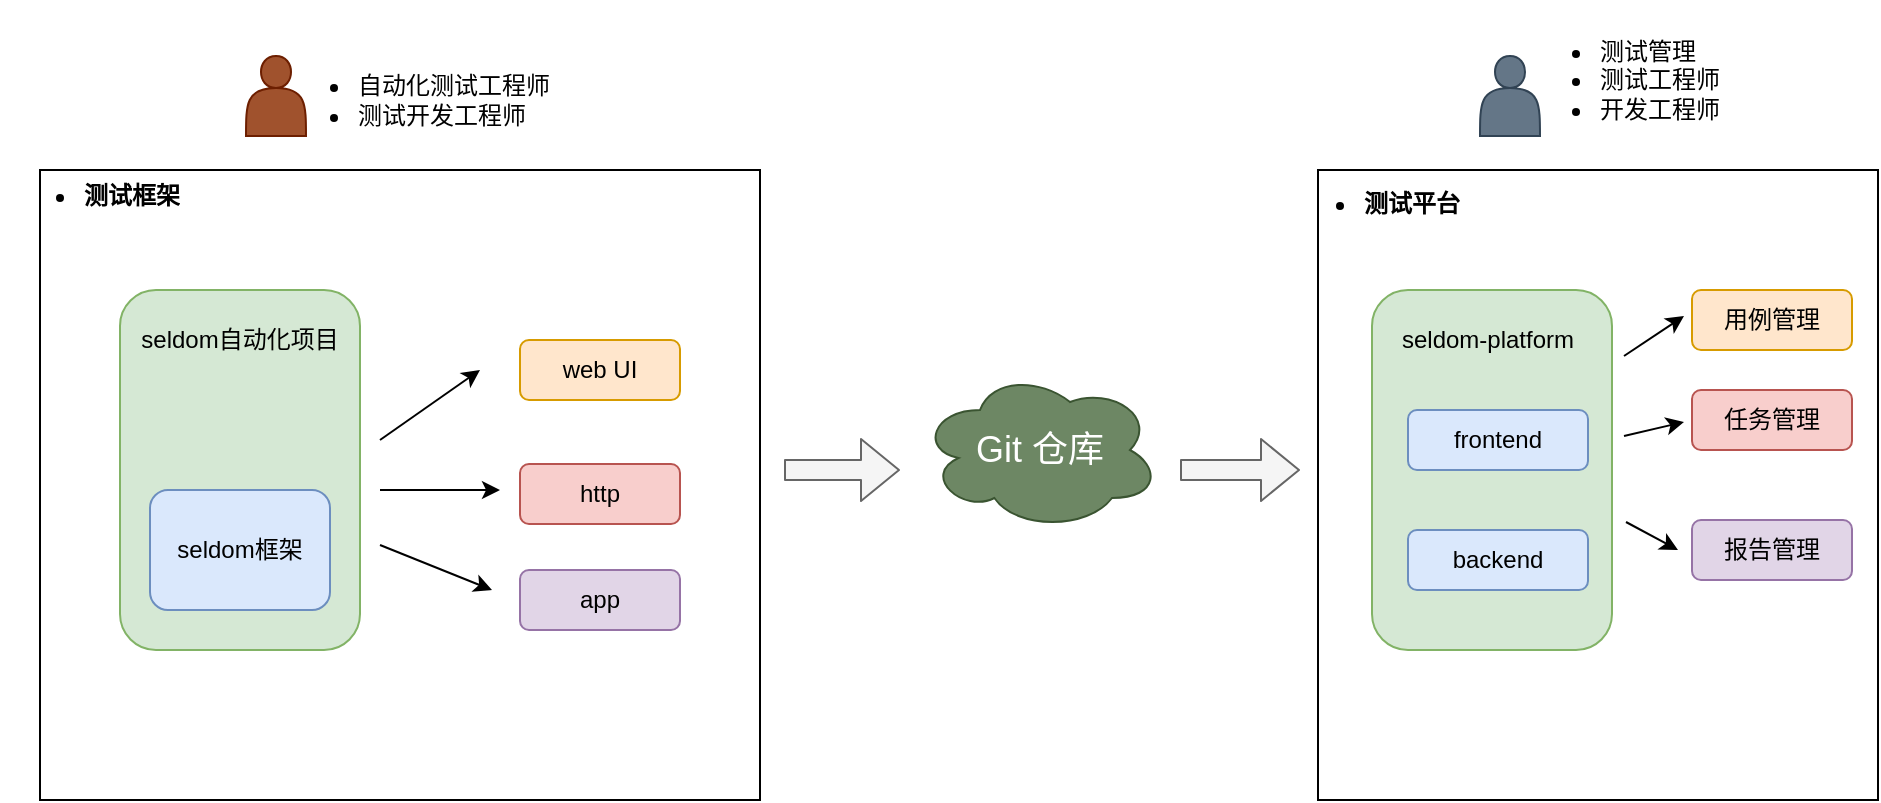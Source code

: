 <mxfile>
    <diagram id="p7oQZnZ2B6rs75sT1LRB" name="Page-1">
        <mxGraphModel dx="1344" dy="873" grid="1" gridSize="10" guides="1" tooltips="1" connect="1" arrows="1" fold="1" page="1" pageScale="1" pageWidth="827" pageHeight="1169" math="0" shadow="0">
            <root>
                <mxCell id="0"/>
                <mxCell id="1" parent="0"/>
                <mxCell id="24" value="" style="rounded=0;whiteSpace=wrap;html=1;" parent="1" vertex="1">
                    <mxGeometry x="719" y="130" width="280" height="315" as="geometry"/>
                </mxCell>
                <mxCell id="20" value="" style="rounded=0;whiteSpace=wrap;html=1;" parent="1" vertex="1">
                    <mxGeometry x="80" y="130" width="360" height="315" as="geometry"/>
                </mxCell>
                <mxCell id="2" value="" style="rounded=1;whiteSpace=wrap;html=1;fillColor=#d5e8d4;strokeColor=#82b366;" parent="1" vertex="1">
                    <mxGeometry x="746" y="190" width="120" height="180" as="geometry"/>
                </mxCell>
                <mxCell id="3" value="seldom-platform" style="text;html=1;strokeColor=none;fillColor=none;align=center;verticalAlign=middle;whiteSpace=wrap;rounded=0;" parent="1" vertex="1">
                    <mxGeometry x="754" y="200" width="100" height="30" as="geometry"/>
                </mxCell>
                <mxCell id="4" value="frontend" style="rounded=1;whiteSpace=wrap;html=1;fillColor=#dae8fc;strokeColor=#6c8ebf;" parent="1" vertex="1">
                    <mxGeometry x="764" y="250" width="90" height="30" as="geometry"/>
                </mxCell>
                <mxCell id="5" value="backend" style="rounded=1;whiteSpace=wrap;html=1;fillColor=#dae8fc;strokeColor=#6c8ebf;" parent="1" vertex="1">
                    <mxGeometry x="764" y="310" width="90" height="30" as="geometry"/>
                </mxCell>
                <mxCell id="6" value="" style="rounded=1;whiteSpace=wrap;html=1;fillColor=#d5e8d4;strokeColor=#82b366;" parent="1" vertex="1">
                    <mxGeometry x="120" y="190" width="120" height="180" as="geometry"/>
                </mxCell>
                <mxCell id="7" value="seldom自动化项目" style="text;html=1;strokeColor=none;fillColor=none;align=center;verticalAlign=middle;whiteSpace=wrap;rounded=0;" parent="1" vertex="1">
                    <mxGeometry x="125" y="200" width="110" height="30" as="geometry"/>
                </mxCell>
                <mxCell id="8" value="seldom框架" style="rounded=1;whiteSpace=wrap;html=1;fillColor=#dae8fc;strokeColor=#6c8ebf;" parent="1" vertex="1">
                    <mxGeometry x="135" y="290" width="90" height="60" as="geometry"/>
                </mxCell>
                <mxCell id="9" value="web UI" style="rounded=1;whiteSpace=wrap;html=1;fillColor=#ffe6cc;strokeColor=#d79b00;" parent="1" vertex="1">
                    <mxGeometry x="320" y="215" width="80" height="30" as="geometry"/>
                </mxCell>
                <mxCell id="10" value="" style="shape=flexArrow;endArrow=classic;html=1;fillColor=#f5f5f5;strokeColor=#666666;exitX=1;exitY=0.75;exitDx=0;exitDy=0;" parent="1" edge="1">
                    <mxGeometry width="50" height="50" relative="1" as="geometry">
                        <mxPoint x="452" y="280" as="sourcePoint"/>
                        <mxPoint x="510" y="280" as="targetPoint"/>
                    </mxGeometry>
                </mxCell>
                <mxCell id="11" value="http" style="rounded=1;whiteSpace=wrap;html=1;fillColor=#f8cecc;strokeColor=#b85450;" parent="1" vertex="1">
                    <mxGeometry x="320" y="277" width="80" height="30" as="geometry"/>
                </mxCell>
                <mxCell id="12" value="app" style="rounded=1;whiteSpace=wrap;html=1;fillColor=#e1d5e7;strokeColor=#9673a6;" parent="1" vertex="1">
                    <mxGeometry x="320" y="330" width="80" height="30" as="geometry"/>
                </mxCell>
                <mxCell id="13" value="" style="endArrow=classic;html=1;" parent="1" edge="1">
                    <mxGeometry width="50" height="50" relative="1" as="geometry">
                        <mxPoint x="250" y="265" as="sourcePoint"/>
                        <mxPoint x="300" y="230" as="targetPoint"/>
                    </mxGeometry>
                </mxCell>
                <mxCell id="14" value="" style="endArrow=classic;html=1;" parent="1" edge="1">
                    <mxGeometry width="50" height="50" relative="1" as="geometry">
                        <mxPoint x="250" y="290" as="sourcePoint"/>
                        <mxPoint x="310" y="290" as="targetPoint"/>
                    </mxGeometry>
                </mxCell>
                <mxCell id="15" value="" style="endArrow=classic;html=1;" parent="1" edge="1">
                    <mxGeometry width="50" height="50" relative="1" as="geometry">
                        <mxPoint x="250" y="317.5" as="sourcePoint"/>
                        <mxPoint x="306" y="340" as="targetPoint"/>
                    </mxGeometry>
                </mxCell>
                <mxCell id="23" value="" style="shape=actor;whiteSpace=wrap;html=1;fillColor=#a0522d;fontColor=#ffffff;strokeColor=#6D1F00;" parent="1" vertex="1">
                    <mxGeometry x="183" y="73" width="30" height="40" as="geometry"/>
                </mxCell>
                <mxCell id="25" value="&lt;ul&gt;&lt;li&gt;自动化测试工程师&lt;/li&gt;&lt;li&gt;测试开发工程师&lt;/li&gt;&lt;/ul&gt;" style="text;strokeColor=none;fillColor=none;html=1;whiteSpace=wrap;verticalAlign=middle;overflow=hidden;" parent="1" vertex="1">
                    <mxGeometry x="197" y="55" width="178" height="80" as="geometry"/>
                </mxCell>
                <mxCell id="26" value="" style="shape=actor;whiteSpace=wrap;html=1;fillColor=#647687;fontColor=#ffffff;strokeColor=#314354;" parent="1" vertex="1">
                    <mxGeometry x="800" y="73" width="30" height="40" as="geometry"/>
                </mxCell>
                <mxCell id="27" value="&lt;ul&gt;&lt;li&gt;测试管理&lt;/li&gt;&lt;li&gt;测试工程师&lt;/li&gt;&lt;li&gt;开发工程师&lt;/li&gt;&lt;/ul&gt;" style="text;strokeColor=none;fillColor=none;html=1;whiteSpace=wrap;verticalAlign=middle;overflow=hidden;" parent="1" vertex="1">
                    <mxGeometry x="818" y="45" width="168" height="80" as="geometry"/>
                </mxCell>
                <mxCell id="28" value="用例管理" style="rounded=1;whiteSpace=wrap;html=1;fillColor=#ffe6cc;strokeColor=#d79b00;" parent="1" vertex="1">
                    <mxGeometry x="906" y="190" width="80" height="30" as="geometry"/>
                </mxCell>
                <mxCell id="29" value="任务管理" style="rounded=1;whiteSpace=wrap;html=1;fillColor=#f8cecc;strokeColor=#b85450;" parent="1" vertex="1">
                    <mxGeometry x="906" y="240" width="80" height="30" as="geometry"/>
                </mxCell>
                <mxCell id="30" value="报告管理" style="rounded=1;whiteSpace=wrap;html=1;fillColor=#e1d5e7;strokeColor=#9673a6;" parent="1" vertex="1">
                    <mxGeometry x="906" y="305" width="80" height="30" as="geometry"/>
                </mxCell>
                <mxCell id="32" value="" style="endArrow=classic;html=1;" parent="1" edge="1">
                    <mxGeometry width="50" height="50" relative="1" as="geometry">
                        <mxPoint x="872" y="223" as="sourcePoint"/>
                        <mxPoint x="902" y="203" as="targetPoint"/>
                    </mxGeometry>
                </mxCell>
                <mxCell id="33" value="" style="endArrow=classic;html=1;" parent="1" edge="1">
                    <mxGeometry width="50" height="50" relative="1" as="geometry">
                        <mxPoint x="873" y="306" as="sourcePoint"/>
                        <mxPoint x="899" y="320" as="targetPoint"/>
                    </mxGeometry>
                </mxCell>
                <mxCell id="34" value="" style="endArrow=classic;html=1;" parent="1" edge="1">
                    <mxGeometry width="50" height="50" relative="1" as="geometry">
                        <mxPoint x="872" y="263" as="sourcePoint"/>
                        <mxPoint x="902" y="256" as="targetPoint"/>
                    </mxGeometry>
                </mxCell>
                <mxCell id="35" value="&lt;ul&gt;&lt;li&gt;&lt;b&gt;测试框架&lt;/b&gt;&lt;/li&gt;&lt;/ul&gt;" style="text;strokeColor=none;fillColor=none;html=1;whiteSpace=wrap;verticalAlign=middle;overflow=hidden;" parent="1" vertex="1">
                    <mxGeometry x="60" y="121" width="130" height="40" as="geometry"/>
                </mxCell>
                <mxCell id="36" value="&lt;ul&gt;&lt;li&gt;&lt;b&gt;测试平台&lt;/b&gt;&lt;/li&gt;&lt;/ul&gt;" style="text;strokeColor=none;fillColor=none;html=1;whiteSpace=wrap;verticalAlign=middle;overflow=hidden;" parent="1" vertex="1">
                    <mxGeometry x="700" y="125" width="130" height="40" as="geometry"/>
                </mxCell>
                <mxCell id="37" value="&lt;font style=&quot;font-size: 18px;&quot;&gt;Git 仓库&lt;/font&gt;" style="ellipse;shape=cloud;whiteSpace=wrap;html=1;fillColor=#6d8764;fontColor=#ffffff;strokeColor=#3A5431;" vertex="1" parent="1">
                    <mxGeometry x="520" y="230" width="120" height="80" as="geometry"/>
                </mxCell>
                <mxCell id="38" value="" style="shape=flexArrow;endArrow=classic;html=1;fontSize=18;fillColor=#f5f5f5;strokeColor=#666666;" edge="1" parent="1">
                    <mxGeometry width="50" height="50" relative="1" as="geometry">
                        <mxPoint x="650" y="280" as="sourcePoint"/>
                        <mxPoint x="710" y="280" as="targetPoint"/>
                    </mxGeometry>
                </mxCell>
            </root>
        </mxGraphModel>
    </diagram>
</mxfile>